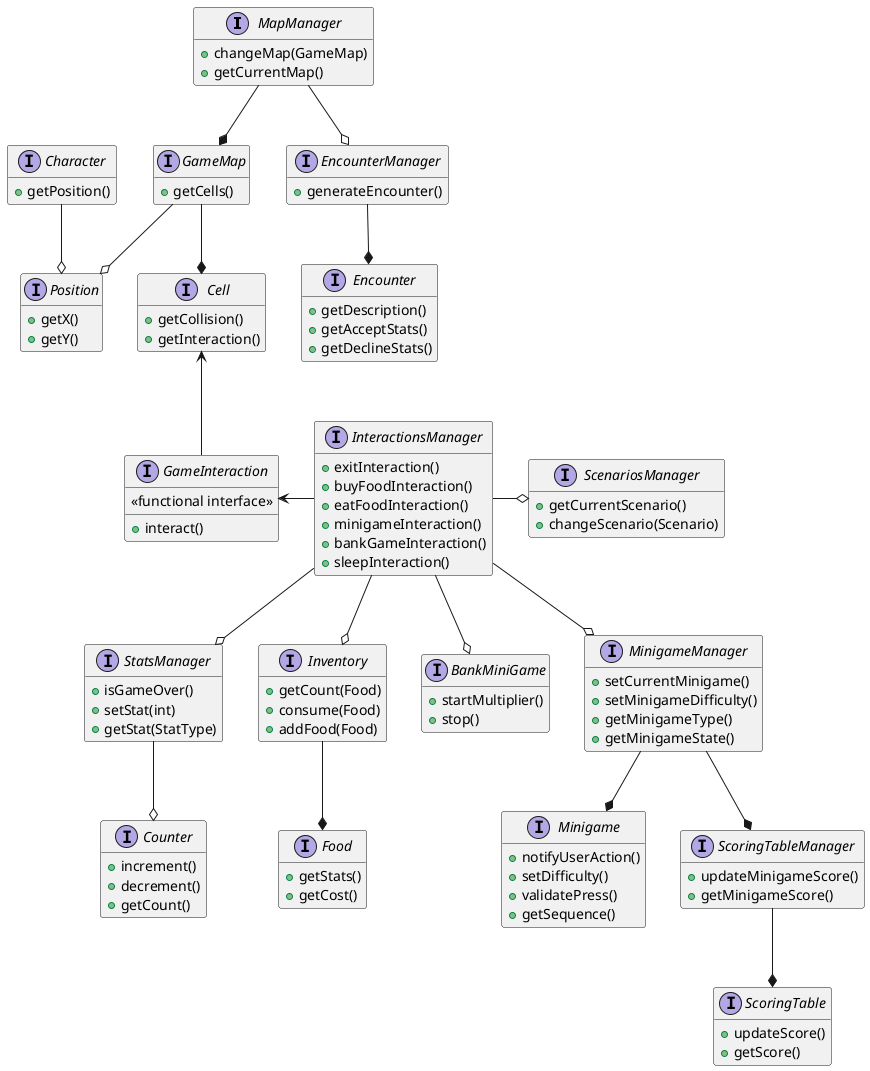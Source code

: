 @startuml
'https://plantuml.com/interface-diagram

hide empty members

    MapManager --* GameMap
    GameMap --* Cell
    GameMap --o Position
    Character --o Position
    StatsManager --o Counter
    Cell <-- GameInteraction
    GameInteraction <- InteractionsManager
    InteractionsManager --o StatsManager
    InteractionsManager -o ScenariosManager
    InteractionsManager --o Inventory
    InteractionsManager --o BankMiniGame
    Inventory --* Food
    EncounterManager --* Encounter
    MapManager --o EncounterManager
    InteractionsManager --o MinigameManager
    MinigameManager --* Minigame
    MinigameManager --* ScoringTableManager
    ScoringTableManager --* ScoringTable



    interface Cell {
        +getCollision()
        +getInteraction()
    }

    interface StatsManager{
        +isGameOver()
        +setStat(int)
        +getStat(StatType)
    }

    interface Counter{
        +increment()
        +decrement()
        +getCount()
    }

    interface GameMap {
        +getCells()
    }

    interface MapManager {
        +changeMap(GameMap)
        +getCurrentMap()
    }

    interface Position{
        +getX()
        +getY()
    }

    interface Character {
        
        +getPosition()
    }

    interface EncounterManager {
        
        +generateEncounter()
    }

    interface Encounter{
        
        +getDescription()
        +getAcceptStats()
        +getDeclineStats()
    }

    interface ScenariosManager{
        
        +getCurrentScenario()
        +changeScenario(Scenario)
    }

    interface Food{
        +getStats()
        +getCost()
    }

    interface Inventory{
        +getCount(Food)
        +consume(Food)
        +addFood(Food)
    }

    interface BankMiniGame {
        +startMultiplier()
        +stop()
    }

    interface MinigameManager {
        +setCurrentMinigame()
        +setMinigameDifficulty()
        +getMinigameType()
        +getMinigameState()
    }

    interface Minigame {
        +notifyUserAction()
        +setDifficulty()
        +validatePress()
        +getSequence()

    }

    interface InteractionsManager{
        +exitInteraction()
        +buyFoodInteraction()
        +eatFoodInteraction()
        +minigameInteraction()
        +bankGameInteraction()
        +sleepInteraction()
    }

    interface GameInteraction{
        <<functional interface>>
        +interact()
    }

    interface ScoringTable{
        +updateScore()
        +getScore()
    }
    interface ScoringTableManager{
        +updateMinigameScore()
        +getMinigameScore()
    }

@enduml